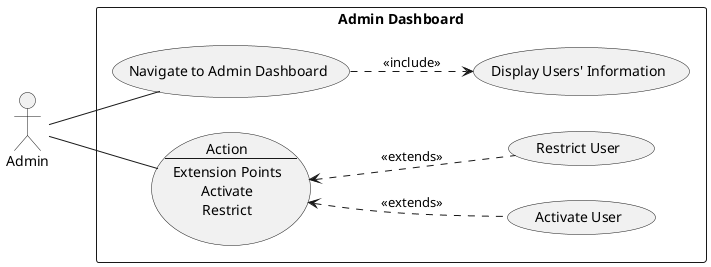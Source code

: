 @startuml admindashboard_use_case_diagram

left to right direction

actor Admin as User

rectangle "Admin Dashboard" {
  usecase UC1 as "Navigate to Admin Dashboard"
  usecase "Display Users' Information" as UC2
  usecase UC3 as "Action
  --
  Extension Points
  Activate
  Restrict"
  
  usecase "Activate User" as UC4
  usecase "Restrict User" as UC5
    
}
User -- UC1
UC1 ..> UC2 : <<include>>
User -- UC3
UC3 <.. UC4 : <<extends>>
UC3 <.. UC5 : <<extends>>
@enduml
